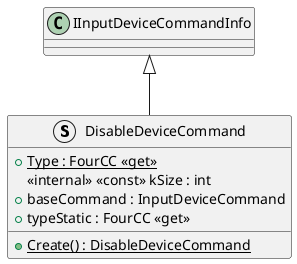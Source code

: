 @startuml
struct DisableDeviceCommand {
    + {static} Type : FourCC <<get>>
    <<internal>> <<const>> kSize : int
    + baseCommand : InputDeviceCommand
    + typeStatic : FourCC <<get>>
    + {static} Create() : DisableDeviceCommand
}
IInputDeviceCommandInfo <|-- DisableDeviceCommand
@enduml
